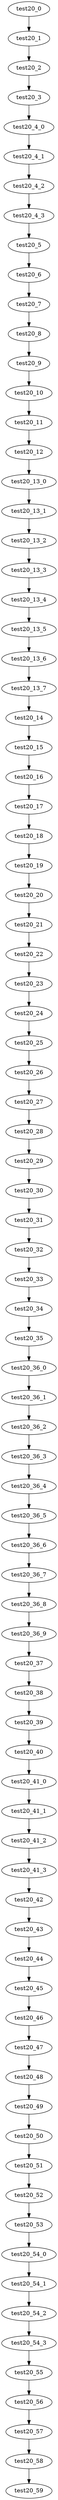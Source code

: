 digraph G {
test20_0->test20_1;
test20_1->test20_2;
test20_2->test20_3;
test20_3->test20_4_0;
test20_4_0->test20_4_1;
test20_4_1->test20_4_2;
test20_4_2->test20_4_3;
test20_4_3->test20_5;
test20_5->test20_6;
test20_6->test20_7;
test20_7->test20_8;
test20_8->test20_9;
test20_9->test20_10;
test20_10->test20_11;
test20_11->test20_12;
test20_12->test20_13_0;
test20_13_0->test20_13_1;
test20_13_1->test20_13_2;
test20_13_2->test20_13_3;
test20_13_3->test20_13_4;
test20_13_4->test20_13_5;
test20_13_5->test20_13_6;
test20_13_6->test20_13_7;
test20_13_7->test20_14;
test20_14->test20_15;
test20_15->test20_16;
test20_16->test20_17;
test20_17->test20_18;
test20_18->test20_19;
test20_19->test20_20;
test20_20->test20_21;
test20_21->test20_22;
test20_22->test20_23;
test20_23->test20_24;
test20_24->test20_25;
test20_25->test20_26;
test20_26->test20_27;
test20_27->test20_28;
test20_28->test20_29;
test20_29->test20_30;
test20_30->test20_31;
test20_31->test20_32;
test20_32->test20_33;
test20_33->test20_34;
test20_34->test20_35;
test20_35->test20_36_0;
test20_36_0->test20_36_1;
test20_36_1->test20_36_2;
test20_36_2->test20_36_3;
test20_36_3->test20_36_4;
test20_36_4->test20_36_5;
test20_36_5->test20_36_6;
test20_36_6->test20_36_7;
test20_36_7->test20_36_8;
test20_36_8->test20_36_9;
test20_36_9->test20_37;
test20_37->test20_38;
test20_38->test20_39;
test20_39->test20_40;
test20_40->test20_41_0;
test20_41_0->test20_41_1;
test20_41_1->test20_41_2;
test20_41_2->test20_41_3;
test20_41_3->test20_42;
test20_42->test20_43;
test20_43->test20_44;
test20_44->test20_45;
test20_45->test20_46;
test20_46->test20_47;
test20_47->test20_48;
test20_48->test20_49;
test20_49->test20_50;
test20_50->test20_51;
test20_51->test20_52;
test20_52->test20_53;
test20_53->test20_54_0;
test20_54_0->test20_54_1;
test20_54_1->test20_54_2;
test20_54_2->test20_54_3;
test20_54_3->test20_55;
test20_55->test20_56;
test20_56->test20_57;
test20_57->test20_58;
test20_58->test20_59;

}
